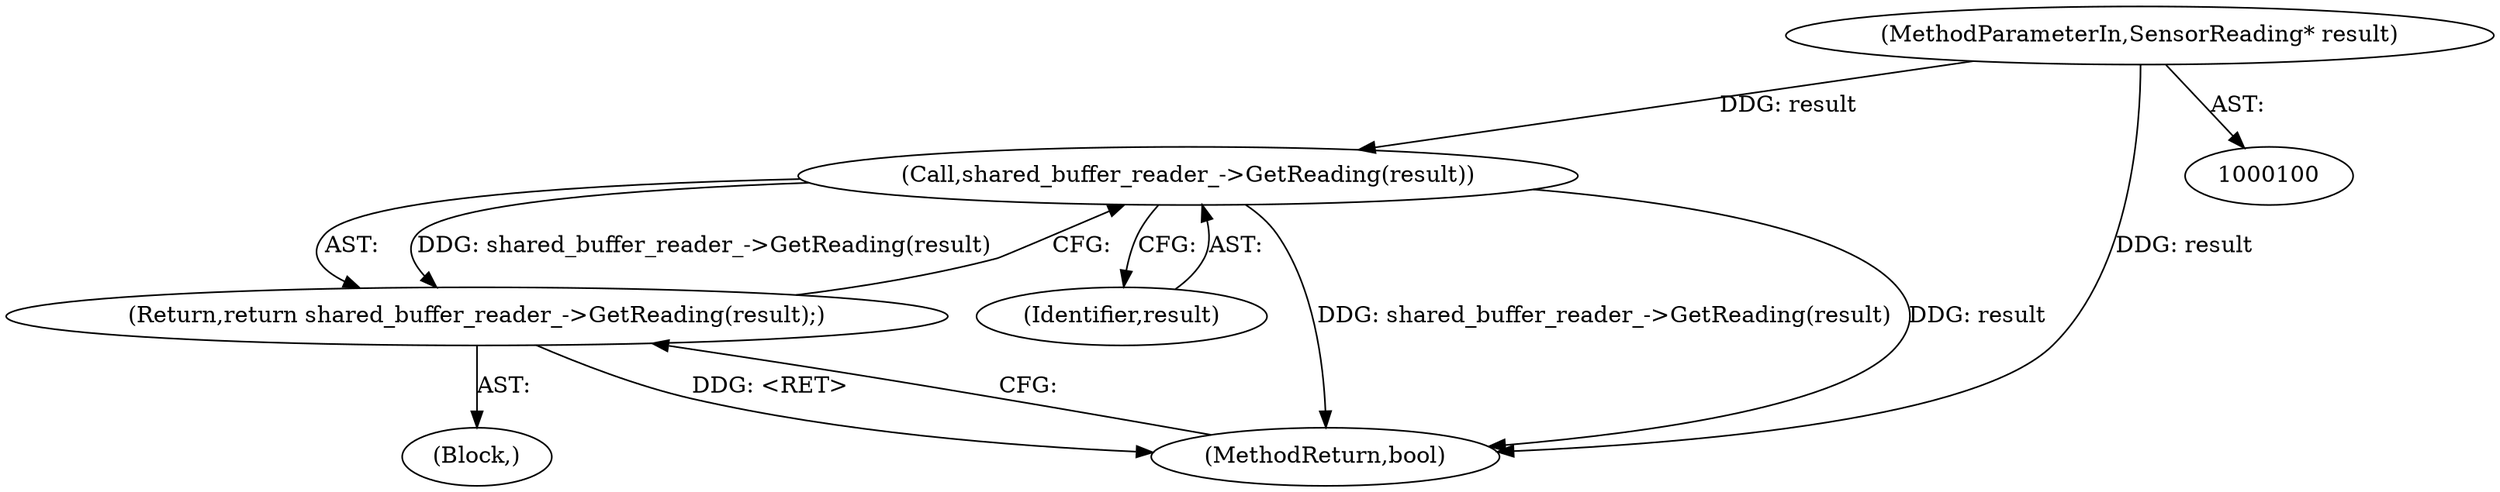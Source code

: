 digraph "0_Chrome_c0c8978849ac57e4ecd613ddc8ff7852a2054734_2@API" {
"1000115" [label="(Call,shared_buffer_reader_->GetReading(result))"];
"1000101" [label="(MethodParameterIn,SensorReading* result)"];
"1000114" [label="(Return,return shared_buffer_reader_->GetReading(result);)"];
"1000101" [label="(MethodParameterIn,SensorReading* result)"];
"1000102" [label="(Block,)"];
"1000115" [label="(Call,shared_buffer_reader_->GetReading(result))"];
"1000116" [label="(Identifier,result)"];
"1000117" [label="(MethodReturn,bool)"];
"1000114" [label="(Return,return shared_buffer_reader_->GetReading(result);)"];
"1000115" -> "1000114"  [label="AST: "];
"1000115" -> "1000116"  [label="CFG: "];
"1000116" -> "1000115"  [label="AST: "];
"1000114" -> "1000115"  [label="CFG: "];
"1000115" -> "1000117"  [label="DDG: shared_buffer_reader_->GetReading(result)"];
"1000115" -> "1000117"  [label="DDG: result"];
"1000115" -> "1000114"  [label="DDG: shared_buffer_reader_->GetReading(result)"];
"1000101" -> "1000115"  [label="DDG: result"];
"1000101" -> "1000100"  [label="AST: "];
"1000101" -> "1000117"  [label="DDG: result"];
"1000114" -> "1000102"  [label="AST: "];
"1000117" -> "1000114"  [label="CFG: "];
"1000114" -> "1000117"  [label="DDG: <RET>"];
}
